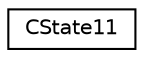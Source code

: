 digraph "Graphical Class Hierarchy"
{
  edge [fontname="Helvetica",fontsize="10",labelfontname="Helvetica",labelfontsize="10"];
  node [fontname="Helvetica",fontsize="10",shape=record];
  rankdir="LR";
  Node1 [label="CState11",height=0.2,width=0.4,color="black", fillcolor="white", style="filled",URL="$struct_c_state11.html"];
}
